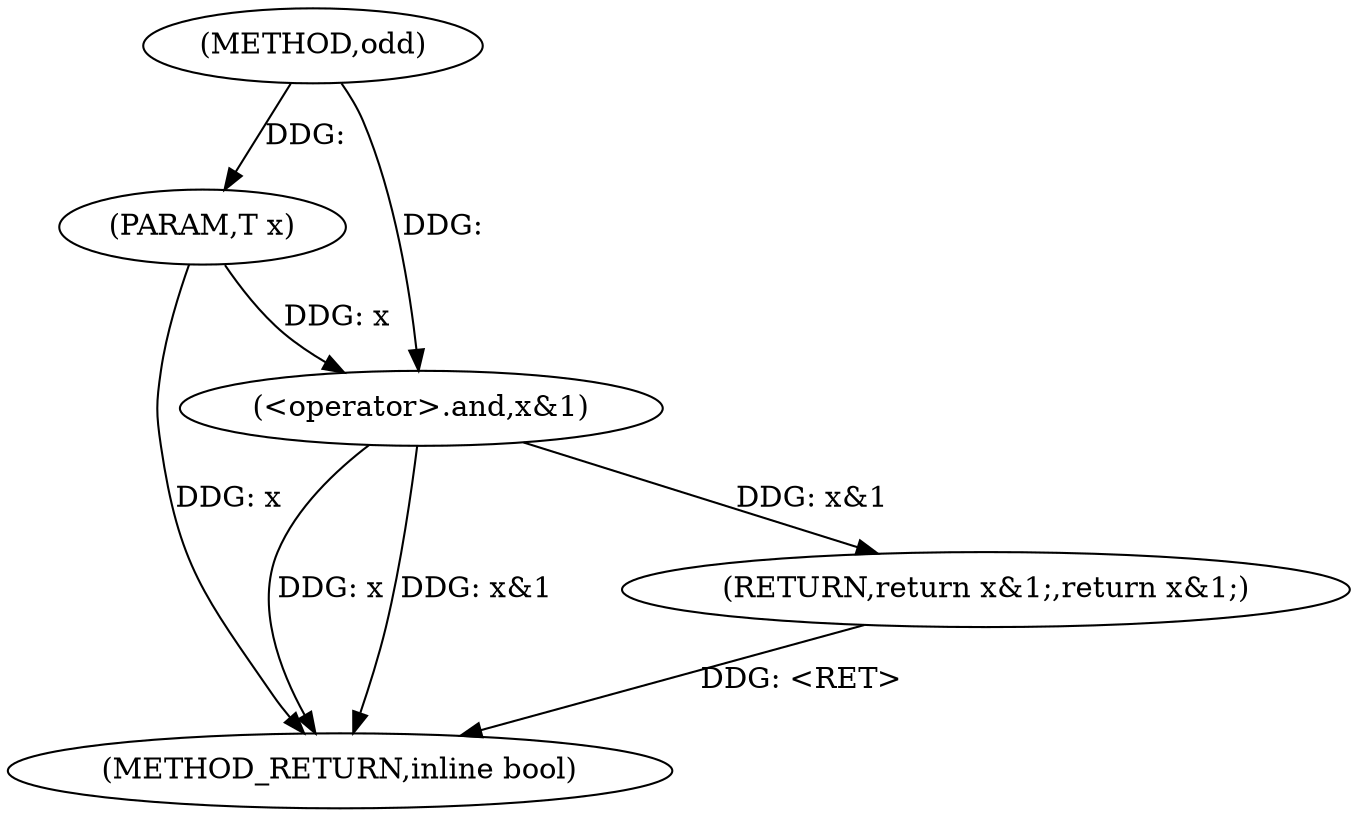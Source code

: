 digraph "odd" {  
"1001721" [label = "(METHOD,odd)" ]
"1001728" [label = "(METHOD_RETURN,inline bool)" ]
"1001722" [label = "(PARAM,T x)" ]
"1001724" [label = "(RETURN,return x&1;,return x&1;)" ]
"1001725" [label = "(<operator>.and,x&1)" ]
  "1001724" -> "1001728"  [ label = "DDG: <RET>"] 
  "1001722" -> "1001728"  [ label = "DDG: x"] 
  "1001725" -> "1001728"  [ label = "DDG: x"] 
  "1001725" -> "1001728"  [ label = "DDG: x&1"] 
  "1001721" -> "1001722"  [ label = "DDG: "] 
  "1001725" -> "1001724"  [ label = "DDG: x&1"] 
  "1001722" -> "1001725"  [ label = "DDG: x"] 
  "1001721" -> "1001725"  [ label = "DDG: "] 
}
